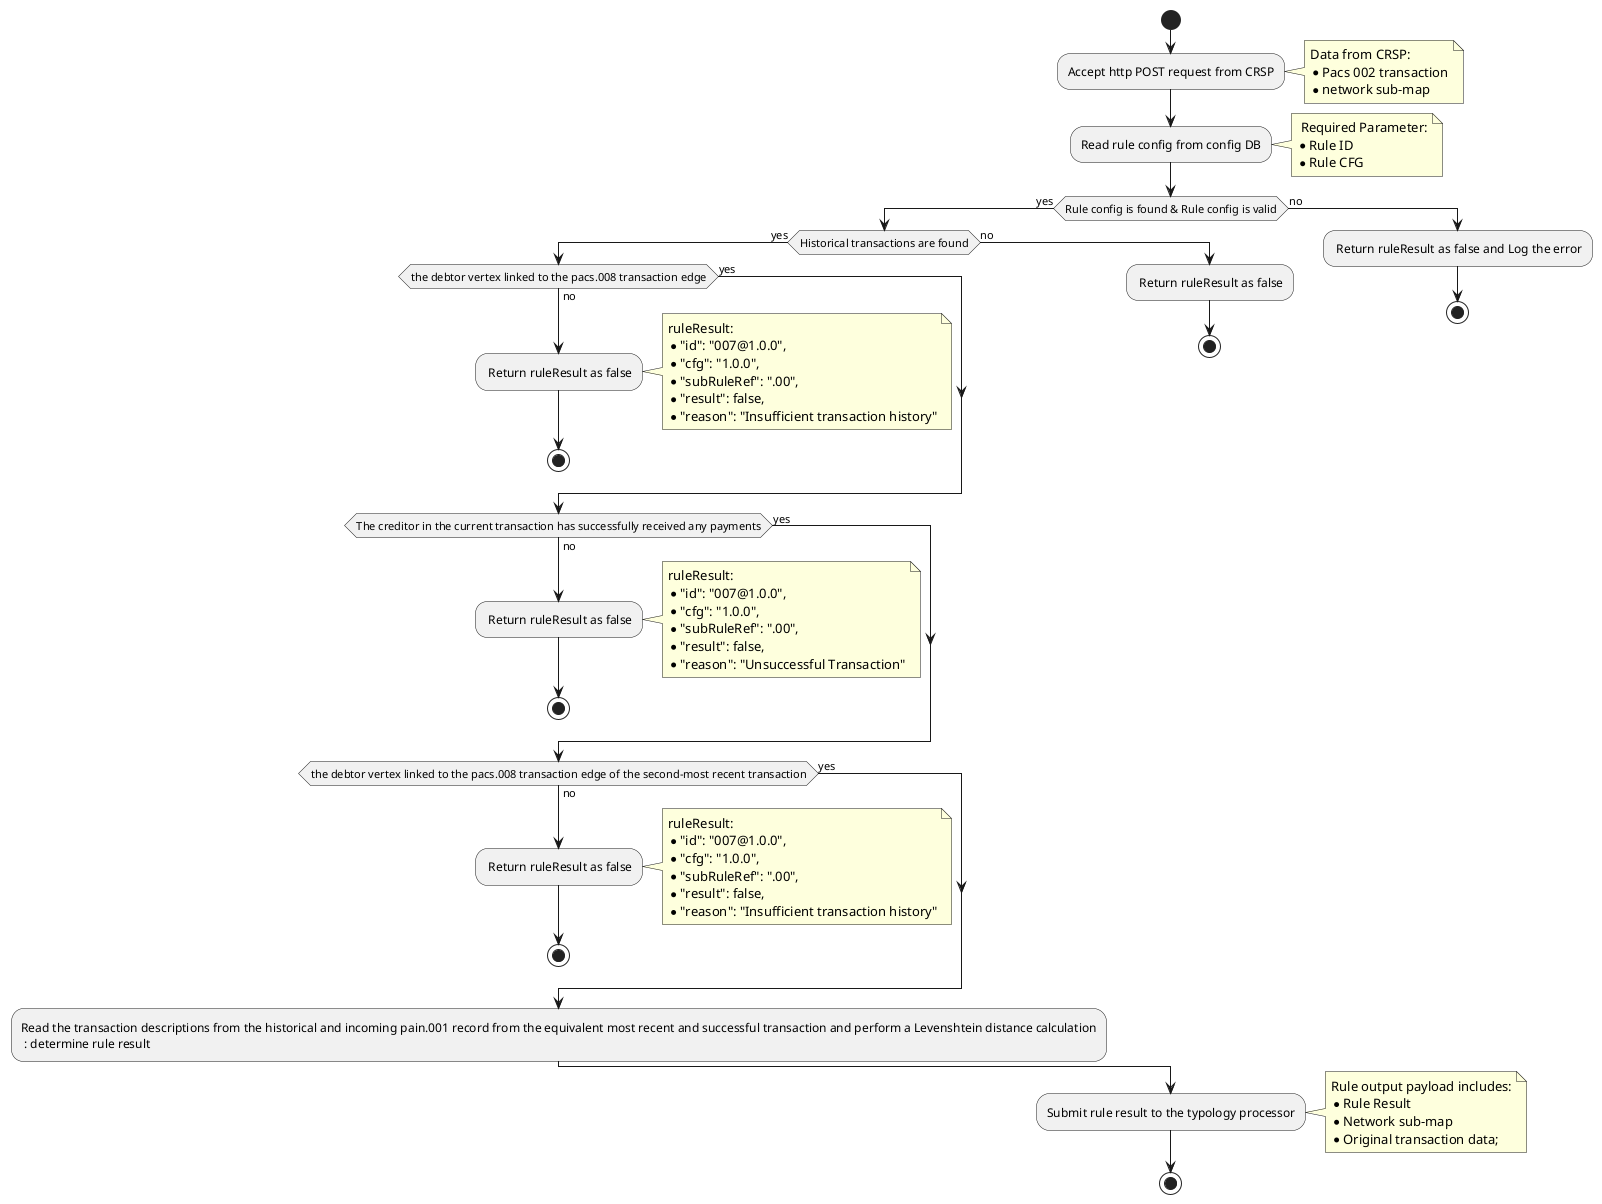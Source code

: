 @startuml
start
:Accept http POST request from CRSP;
 note right
            Data from CRSP:
            * Pacs 002 transaction
            * network sub-map
        end note
:Read rule config from config DB;
 note right
             Required Parameter:
            * Rule ID
            * Rule CFG
        end note
if (Rule config is found & Rule config is valid) then (yes)
  if (Historical transactions are found) then (yes)
   if (the debtor vertex linked to the pacs.008 transaction edge) then (yes)
   else (no)
   : Return ruleResult as false;
    note right
            ruleResult:
            * "id": "007@1.0.0",
            * "cfg": "1.0.0",
            * "subRuleRef": ".00",
            * "result": false,
            * "reason": "Insufficient transaction history"
        end note
   stop
   
  endif
  if (The creditor in the current transaction has successfully received any payments) then (yes)
   else (no)
   : Return ruleResult as false;
   note right
            ruleResult:
            * "id": "007@1.0.0",
            * "cfg": "1.0.0",
            * "subRuleRef": ".00",
            * "result": false,
            * "reason": "Unsuccessful Transaction"
        end note
   stop
  endif
  if (the debtor vertex linked to the pacs.008 transaction edge of the second-most recent transaction) then (yes)
   else (no)
   : Return ruleResult as false;
   note right
            ruleResult:
            * "id": "007@1.0.0",
            * "cfg": "1.0.0",
            * "subRuleRef": ".00",
            * "result": false,
            * "reason": "Insufficient transaction history"
        end note
   stop
  endif
   
  :Read the transaction descriptions from the historical and incoming pain.001 record from the equivalent most recent and successful transaction and perform a Levenshtein distance calculation
   : determine rule result;
  else (no)
   : Return ruleResult as false;
   stop
  endif
else (no)
  : Return ruleResult as false and Log the error;
  stop
endif
:Submit rule result to the typology processor;
note right
    Rule output payload includes:
    * Rule Result
    * Network sub-map
    * Original transaction data;
end note
stop
@enduml

